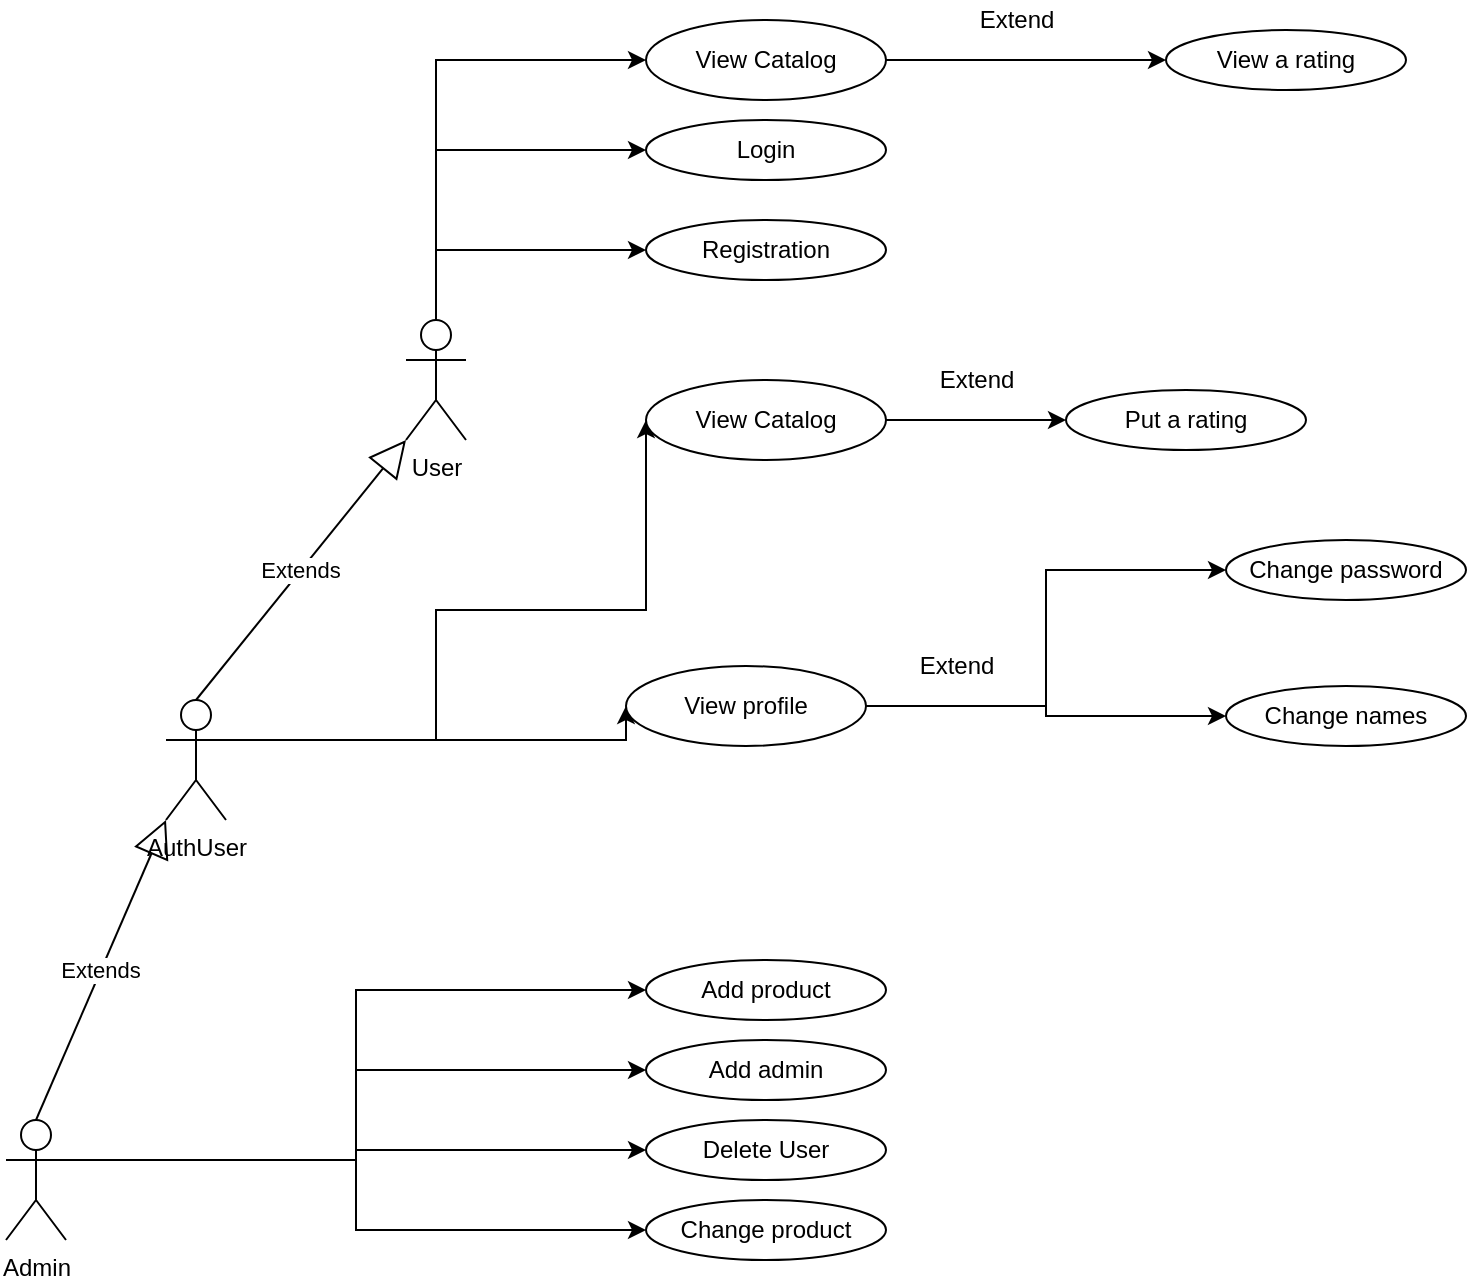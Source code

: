 <mxfile version="14.5.3" type="github">
  <diagram name="Page-1" id="e7e014a7-5840-1c2e-5031-d8a46d1fe8dd">
    <mxGraphModel dx="1422" dy="746" grid="1" gridSize="10" guides="1" tooltips="1" connect="1" arrows="1" fold="1" page="1" pageScale="1" pageWidth="1169" pageHeight="826" background="#ffffff" math="0" shadow="0">
      <root>
        <mxCell id="0" />
        <mxCell id="1" parent="0" />
        <mxCell id="lR-PXd6BoAhTsxZs8DCs-77" style="edgeStyle=orthogonalEdgeStyle;rounded=0;orthogonalLoop=1;jettySize=auto;html=1;exitX=1;exitY=0.333;exitDx=0;exitDy=0;exitPerimeter=0;entryX=0;entryY=0.5;entryDx=0;entryDy=0;" parent="1" source="lR-PXd6BoAhTsxZs8DCs-42" target="lR-PXd6BoAhTsxZs8DCs-72" edge="1">
          <mxGeometry relative="1" as="geometry" />
        </mxCell>
        <mxCell id="lR-PXd6BoAhTsxZs8DCs-78" style="edgeStyle=orthogonalEdgeStyle;rounded=0;orthogonalLoop=1;jettySize=auto;html=1;exitX=1;exitY=0.333;exitDx=0;exitDy=0;exitPerimeter=0;entryX=0;entryY=0.5;entryDx=0;entryDy=0;" parent="1" source="lR-PXd6BoAhTsxZs8DCs-42" target="lR-PXd6BoAhTsxZs8DCs-73" edge="1">
          <mxGeometry relative="1" as="geometry" />
        </mxCell>
        <mxCell id="lR-PXd6BoAhTsxZs8DCs-79" style="edgeStyle=orthogonalEdgeStyle;rounded=0;orthogonalLoop=1;jettySize=auto;html=1;exitX=1;exitY=0.333;exitDx=0;exitDy=0;exitPerimeter=0;entryX=0;entryY=0.5;entryDx=0;entryDy=0;" parent="1" source="lR-PXd6BoAhTsxZs8DCs-42" target="lR-PXd6BoAhTsxZs8DCs-74" edge="1">
          <mxGeometry relative="1" as="geometry" />
        </mxCell>
        <mxCell id="lR-PXd6BoAhTsxZs8DCs-85" style="edgeStyle=orthogonalEdgeStyle;rounded=0;orthogonalLoop=1;jettySize=auto;html=1;exitX=1;exitY=0.333;exitDx=0;exitDy=0;exitPerimeter=0;" parent="1" source="lR-PXd6BoAhTsxZs8DCs-42" target="lR-PXd6BoAhTsxZs8DCs-75" edge="1">
          <mxGeometry relative="1" as="geometry" />
        </mxCell>
        <mxCell id="lR-PXd6BoAhTsxZs8DCs-42" value="Admin" style="shape=umlActor;verticalLabelPosition=bottom;verticalAlign=top;html=1;outlineConnect=0;" parent="1" vertex="1">
          <mxGeometry x="40" y="640" width="30" height="60" as="geometry" />
        </mxCell>
        <mxCell id="lR-PXd6BoAhTsxZs8DCs-61" style="edgeStyle=orthogonalEdgeStyle;rounded=0;orthogonalLoop=1;jettySize=auto;html=1;exitX=0.5;exitY=0;exitDx=0;exitDy=0;exitPerimeter=0;entryX=0;entryY=0.5;entryDx=0;entryDy=0;" parent="1" source="lR-PXd6BoAhTsxZs8DCs-45" target="lR-PXd6BoAhTsxZs8DCs-58" edge="1">
          <mxGeometry relative="1" as="geometry" />
        </mxCell>
        <mxCell id="lR-PXd6BoAhTsxZs8DCs-62" style="edgeStyle=orthogonalEdgeStyle;rounded=0;orthogonalLoop=1;jettySize=auto;html=1;exitX=0.5;exitY=0;exitDx=0;exitDy=0;exitPerimeter=0;entryX=0;entryY=0.5;entryDx=0;entryDy=0;" parent="1" source="lR-PXd6BoAhTsxZs8DCs-45" target="lR-PXd6BoAhTsxZs8DCs-59" edge="1">
          <mxGeometry relative="1" as="geometry" />
        </mxCell>
        <mxCell id="lR-PXd6BoAhTsxZs8DCs-63" style="edgeStyle=orthogonalEdgeStyle;rounded=0;orthogonalLoop=1;jettySize=auto;html=1;exitX=0.5;exitY=0;exitDx=0;exitDy=0;exitPerimeter=0;entryX=0;entryY=0.5;entryDx=0;entryDy=0;" parent="1" source="lR-PXd6BoAhTsxZs8DCs-45" target="lR-PXd6BoAhTsxZs8DCs-60" edge="1">
          <mxGeometry relative="1" as="geometry" />
        </mxCell>
        <mxCell id="lR-PXd6BoAhTsxZs8DCs-45" value="User" style="shape=umlActor;verticalLabelPosition=bottom;verticalAlign=top;html=1;outlineConnect=0;" parent="1" vertex="1">
          <mxGeometry x="240" y="240" width="30" height="60" as="geometry" />
        </mxCell>
        <mxCell id="OnLMv2FphFE1OLpzlkWD-6" style="edgeStyle=orthogonalEdgeStyle;rounded=0;orthogonalLoop=1;jettySize=auto;html=1;entryX=0;entryY=0.5;entryDx=0;entryDy=0;" edge="1" parent="1" source="lR-PXd6BoAhTsxZs8DCs-50" target="OnLMv2FphFE1OLpzlkWD-3">
          <mxGeometry relative="1" as="geometry">
            <Array as="points">
              <mxPoint x="255" y="450" />
              <mxPoint x="255" y="385" />
            </Array>
          </mxGeometry>
        </mxCell>
        <mxCell id="OnLMv2FphFE1OLpzlkWD-8" style="edgeStyle=orthogonalEdgeStyle;rounded=0;orthogonalLoop=1;jettySize=auto;html=1;entryX=0;entryY=0.5;entryDx=0;entryDy=0;" edge="1" parent="1" source="lR-PXd6BoAhTsxZs8DCs-50" target="OnLMv2FphFE1OLpzlkWD-7">
          <mxGeometry relative="1" as="geometry">
            <Array as="points">
              <mxPoint x="270" y="450" />
              <mxPoint x="270" y="450" />
            </Array>
          </mxGeometry>
        </mxCell>
        <mxCell id="lR-PXd6BoAhTsxZs8DCs-50" value="AuthUser" style="shape=umlActor;verticalLabelPosition=bottom;verticalAlign=top;html=1;outlineConnect=0;" parent="1" vertex="1">
          <mxGeometry x="120" y="430" width="30" height="60" as="geometry" />
        </mxCell>
        <mxCell id="Nocg1MRlHcAroERfvg8m-15" style="edgeStyle=orthogonalEdgeStyle;rounded=0;orthogonalLoop=1;jettySize=auto;html=1;entryX=0;entryY=0.5;entryDx=0;entryDy=0;" parent="1" source="lR-PXd6BoAhTsxZs8DCs-58" target="Nocg1MRlHcAroERfvg8m-14" edge="1">
          <mxGeometry relative="1" as="geometry" />
        </mxCell>
        <mxCell id="lR-PXd6BoAhTsxZs8DCs-58" value="View Catalog" style="ellipse;whiteSpace=wrap;html=1;" parent="1" vertex="1">
          <mxGeometry x="360" y="90" width="120" height="40" as="geometry" />
        </mxCell>
        <mxCell id="lR-PXd6BoAhTsxZs8DCs-59" value="Login" style="ellipse;whiteSpace=wrap;html=1;" parent="1" vertex="1">
          <mxGeometry x="360" y="140" width="120" height="30" as="geometry" />
        </mxCell>
        <mxCell id="lR-PXd6BoAhTsxZs8DCs-60" value="Registration" style="ellipse;whiteSpace=wrap;html=1;" parent="1" vertex="1">
          <mxGeometry x="360" y="190" width="120" height="30" as="geometry" />
        </mxCell>
        <mxCell id="lR-PXd6BoAhTsxZs8DCs-64" value="Put a rating" style="ellipse;whiteSpace=wrap;html=1;" parent="1" vertex="1">
          <mxGeometry x="570" y="275" width="120" height="30" as="geometry" />
        </mxCell>
        <mxCell id="lR-PXd6BoAhTsxZs8DCs-65" value="Change password" style="ellipse;whiteSpace=wrap;html=1;" parent="1" vertex="1">
          <mxGeometry x="650" y="350" width="120" height="30" as="geometry" />
        </mxCell>
        <mxCell id="lR-PXd6BoAhTsxZs8DCs-66" value="Change names" style="ellipse;whiteSpace=wrap;html=1;" parent="1" vertex="1">
          <mxGeometry x="650" y="423" width="120" height="30" as="geometry" />
        </mxCell>
        <mxCell id="lR-PXd6BoAhTsxZs8DCs-72" value="Add product" style="ellipse;whiteSpace=wrap;html=1;" parent="1" vertex="1">
          <mxGeometry x="360" y="560" width="120" height="30" as="geometry" />
        </mxCell>
        <mxCell id="lR-PXd6BoAhTsxZs8DCs-73" value="Add admin" style="ellipse;whiteSpace=wrap;html=1;" parent="1" vertex="1">
          <mxGeometry x="360" y="600" width="120" height="30" as="geometry" />
        </mxCell>
        <mxCell id="lR-PXd6BoAhTsxZs8DCs-74" value="Delete User" style="ellipse;whiteSpace=wrap;html=1;" parent="1" vertex="1">
          <mxGeometry x="360" y="640" width="120" height="30" as="geometry" />
        </mxCell>
        <mxCell id="lR-PXd6BoAhTsxZs8DCs-75" value="Change product" style="ellipse;whiteSpace=wrap;html=1;" parent="1" vertex="1">
          <mxGeometry x="360" y="680" width="120" height="30" as="geometry" />
        </mxCell>
        <mxCell id="lR-PXd6BoAhTsxZs8DCs-86" value="Extends" style="endArrow=block;endSize=16;endFill=0;html=1;entryX=0;entryY=1;entryDx=0;entryDy=0;entryPerimeter=0;exitX=0.5;exitY=0;exitDx=0;exitDy=0;exitPerimeter=0;" parent="1" source="lR-PXd6BoAhTsxZs8DCs-42" target="lR-PXd6BoAhTsxZs8DCs-50" edge="1">
          <mxGeometry width="160" relative="1" as="geometry">
            <mxPoint x="-150" y="470" as="sourcePoint" />
            <mxPoint x="10" y="470" as="targetPoint" />
          </mxGeometry>
        </mxCell>
        <mxCell id="lR-PXd6BoAhTsxZs8DCs-87" value="Extends" style="endArrow=block;endSize=16;endFill=0;html=1;entryX=0;entryY=1;entryDx=0;entryDy=0;entryPerimeter=0;exitX=0.5;exitY=0;exitDx=0;exitDy=0;exitPerimeter=0;" parent="1" source="lR-PXd6BoAhTsxZs8DCs-50" target="lR-PXd6BoAhTsxZs8DCs-45" edge="1">
          <mxGeometry width="160" relative="1" as="geometry">
            <mxPoint x="20" y="210" as="sourcePoint" />
            <mxPoint x="180" y="210" as="targetPoint" />
          </mxGeometry>
        </mxCell>
        <mxCell id="Nocg1MRlHcAroERfvg8m-14" value="View a rating" style="ellipse;whiteSpace=wrap;html=1;" parent="1" vertex="1">
          <mxGeometry x="620" y="95" width="120" height="30" as="geometry" />
        </mxCell>
        <mxCell id="OnLMv2FphFE1OLpzlkWD-1" value="Extend" style="text;html=1;align=center;verticalAlign=middle;resizable=0;points=[];autosize=1;" vertex="1" parent="1">
          <mxGeometry x="520" y="80" width="50" height="20" as="geometry" />
        </mxCell>
        <mxCell id="OnLMv2FphFE1OLpzlkWD-4" style="edgeStyle=orthogonalEdgeStyle;rounded=0;orthogonalLoop=1;jettySize=auto;html=1;entryX=0;entryY=0.5;entryDx=0;entryDy=0;" edge="1" parent="1" source="OnLMv2FphFE1OLpzlkWD-3" target="lR-PXd6BoAhTsxZs8DCs-64">
          <mxGeometry relative="1" as="geometry" />
        </mxCell>
        <mxCell id="OnLMv2FphFE1OLpzlkWD-3" value="View Catalog" style="ellipse;whiteSpace=wrap;html=1;" vertex="1" parent="1">
          <mxGeometry x="360" y="270" width="120" height="40" as="geometry" />
        </mxCell>
        <mxCell id="OnLMv2FphFE1OLpzlkWD-5" value="Extend" style="text;html=1;align=center;verticalAlign=middle;resizable=0;points=[];autosize=1;" vertex="1" parent="1">
          <mxGeometry x="500" y="260" width="50" height="20" as="geometry" />
        </mxCell>
        <mxCell id="OnLMv2FphFE1OLpzlkWD-9" style="edgeStyle=orthogonalEdgeStyle;rounded=0;orthogonalLoop=1;jettySize=auto;html=1;entryX=0;entryY=0.5;entryDx=0;entryDy=0;" edge="1" parent="1" source="OnLMv2FphFE1OLpzlkWD-7" target="lR-PXd6BoAhTsxZs8DCs-65">
          <mxGeometry relative="1" as="geometry" />
        </mxCell>
        <mxCell id="OnLMv2FphFE1OLpzlkWD-10" style="edgeStyle=orthogonalEdgeStyle;rounded=0;orthogonalLoop=1;jettySize=auto;html=1;entryX=0;entryY=0.5;entryDx=0;entryDy=0;" edge="1" parent="1" source="OnLMv2FphFE1OLpzlkWD-7" target="lR-PXd6BoAhTsxZs8DCs-66">
          <mxGeometry relative="1" as="geometry" />
        </mxCell>
        <mxCell id="OnLMv2FphFE1OLpzlkWD-7" value="View profile" style="ellipse;whiteSpace=wrap;html=1;" vertex="1" parent="1">
          <mxGeometry x="350" y="413" width="120" height="40" as="geometry" />
        </mxCell>
        <mxCell id="OnLMv2FphFE1OLpzlkWD-11" value="Extend" style="text;html=1;align=center;verticalAlign=middle;resizable=0;points=[];autosize=1;" vertex="1" parent="1">
          <mxGeometry x="490" y="403" width="50" height="20" as="geometry" />
        </mxCell>
      </root>
    </mxGraphModel>
  </diagram>
</mxfile>
